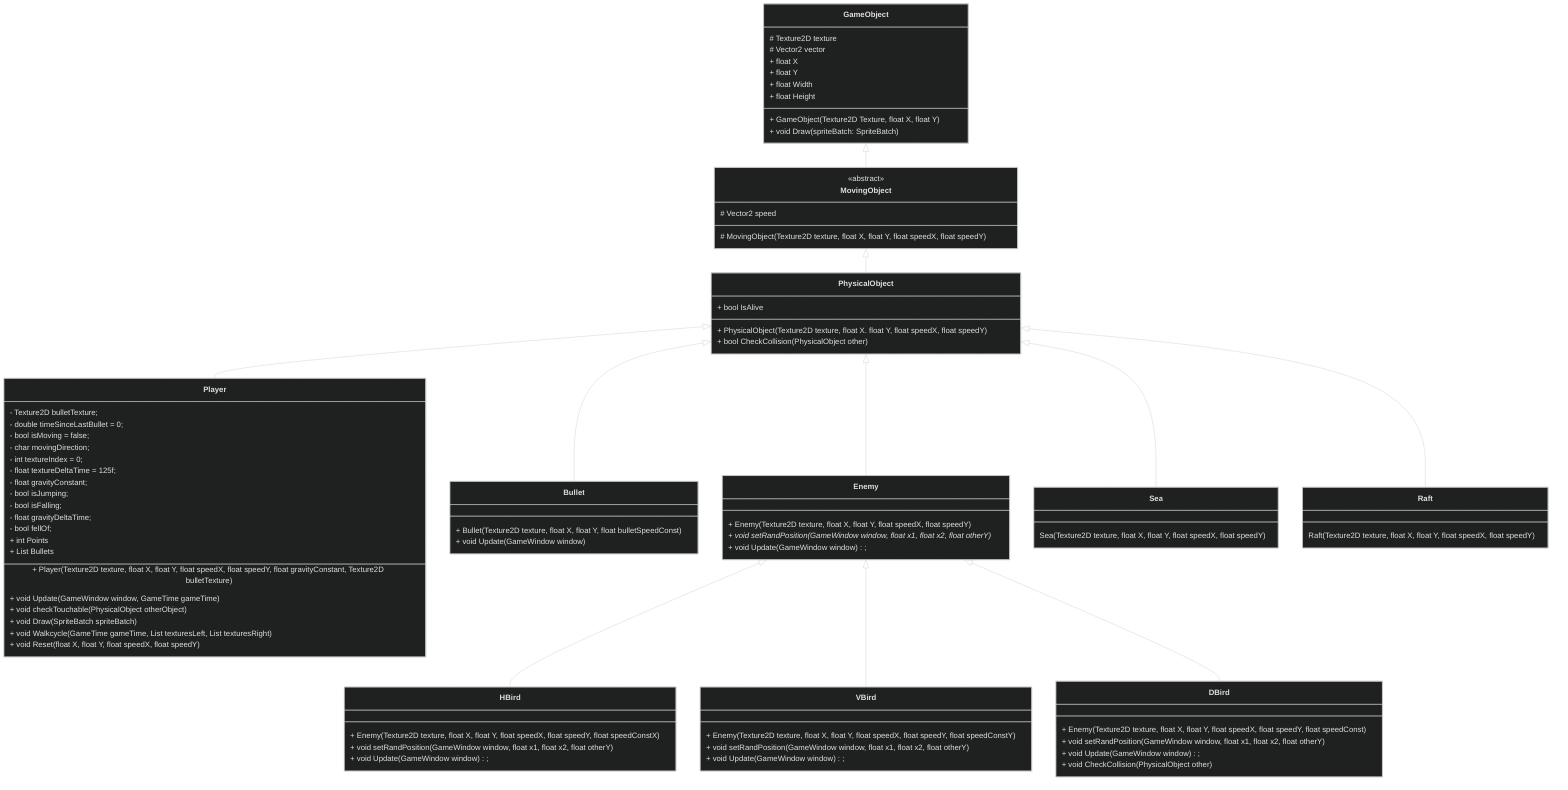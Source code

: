 %%{
  init: {
    'theme': 'dark'
  }
}%%
classDiagram
    class GameObject {
        # Texture2D texture
        # Vector2 vector
        + float X
        + float Y
        + float Width
        + float Height
        + GameObject(Texture2D Texture, float X, float Y)
        + void Draw(spriteBatch: SpriteBatch)
    }

    class MovingObject {
        <<abstract>>
        # Vector2 speed
        # MovingObject(Texture2D texture, float X, float Y, float speedX, float speedY)
    }

    class PhysicalObject {
        + bool IsAlive
        + PhysicalObject(Texture2D texture, float X. float Y, float speedX, float speedY)
        + bool CheckCollision(PhysicalObject other)
    }

    class Player {
        - Texture2D bulletTexture;
        - double timeSinceLastBullet = 0;
        - bool isMoving = false;
        - char movingDirection;
        - int textureIndex = 0;
        - float textureDeltaTime = 125f;
        - float gravityConstant;
        - bool isJumping;
        - bool isFalling;
        - float gravityDeltaTime;
        - bool fellOf;
        + int Points
        + List<Bullet> Bullets
        + Player(Texture2D texture, float X, float Y, float speedX, float speedY, float gravityConstant, Texture2D bulletTexture)
        + void Update(GameWindow window, GameTime gameTime)
        + void checkTouchable(PhysicalObject otherObject)
        + void Draw(SpriteBatch spriteBatch)
        + void Walkcycle(GameTime gameTime, List<Texture2D> texturesLeft, List<Texture2D> texturesRight)
        + void Reset(float X, float Y, float speedX, float speedY)
    }

    class Bullet {
        + Bullet(Texture2D texture, float X, float Y, float bulletSpeedConst)
        + void Update(GameWindow window)
    }

    class Enemy {
        + Enemy(Texture2D texture, float X, float Y, float speedX, float speedY)
        + void setRandPosition(GameWindow window, float x1, float x2, float otherY)*
        + void Update(GameWindow window);
    }

    class HBird {
        + Enemy(Texture2D texture, float X, float Y, float speedX, float speedY, float speedConstX)
        + void setRandPosition(GameWindow window, float x1, float x2, float otherY)
        + void Update(GameWindow window);
    }

    class VBird {
        + Enemy(Texture2D texture, float X, float Y, float speedX, float speedY, float speedConstY)
        + void setRandPosition(GameWindow window, float x1, float x2, float otherY)
        + void Update(GameWindow window);
    }

    class DBird {
        + Enemy(Texture2D texture, float X, float Y, float speedX, float speedY, float speedConst)
        + void setRandPosition(GameWindow window, float x1, float x2, float otherY)
        + void Update(GameWindow window);
        + void CheckCollision(PhysicalObject other)
    }
    
    class Sea {
        Sea(Texture2D texture, float X, float Y, float speedX, float speedY)
    }

    class Raft {
        Raft(Texture2D texture, float X, float Y, float speedX, float speedY)
    }
    
    GameObject <|-- MovingObject
    MovingObject <|-- PhysicalObject
    PhysicalObject <|--  Sea
    PhysicalObject <|--  Raft
    PhysicalObject <|--  Player
    PhysicalObject <|--  Bullet
    PhysicalObject <|--  Enemy
    Enemy <|-- HBird
    Enemy <|-- VBird
    Enemy <|-- DBird